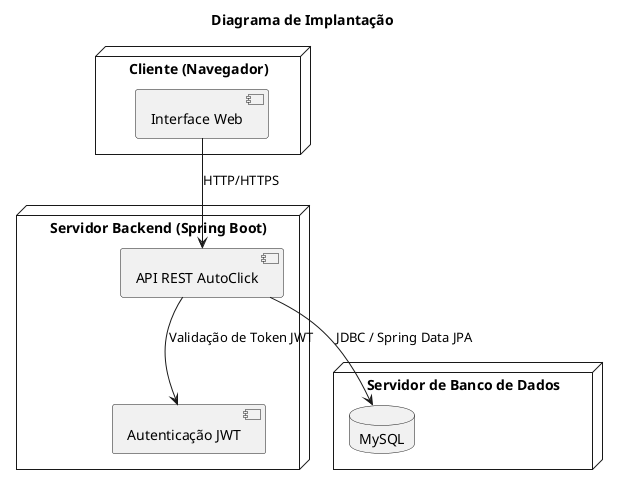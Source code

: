@startuml deployment-diagram
title Diagrama de Implantação

node "Cliente (Navegador)" {
    component "Interface Web"
}

node "Servidor Backend (Spring Boot)" {
    component "API REST AutoClick"
    component "Autenticação JWT"
}

node "Servidor de Banco de Dados" {
    database "MySQL"
}

"Interface Web" --> "API REST AutoClick" : HTTP/HTTPS
"API REST AutoClick" --> "Autenticação JWT" : Validação de Token JWT
"API REST AutoClick" --> "MySQL" : JDBC / Spring Data JPA

@enduml

